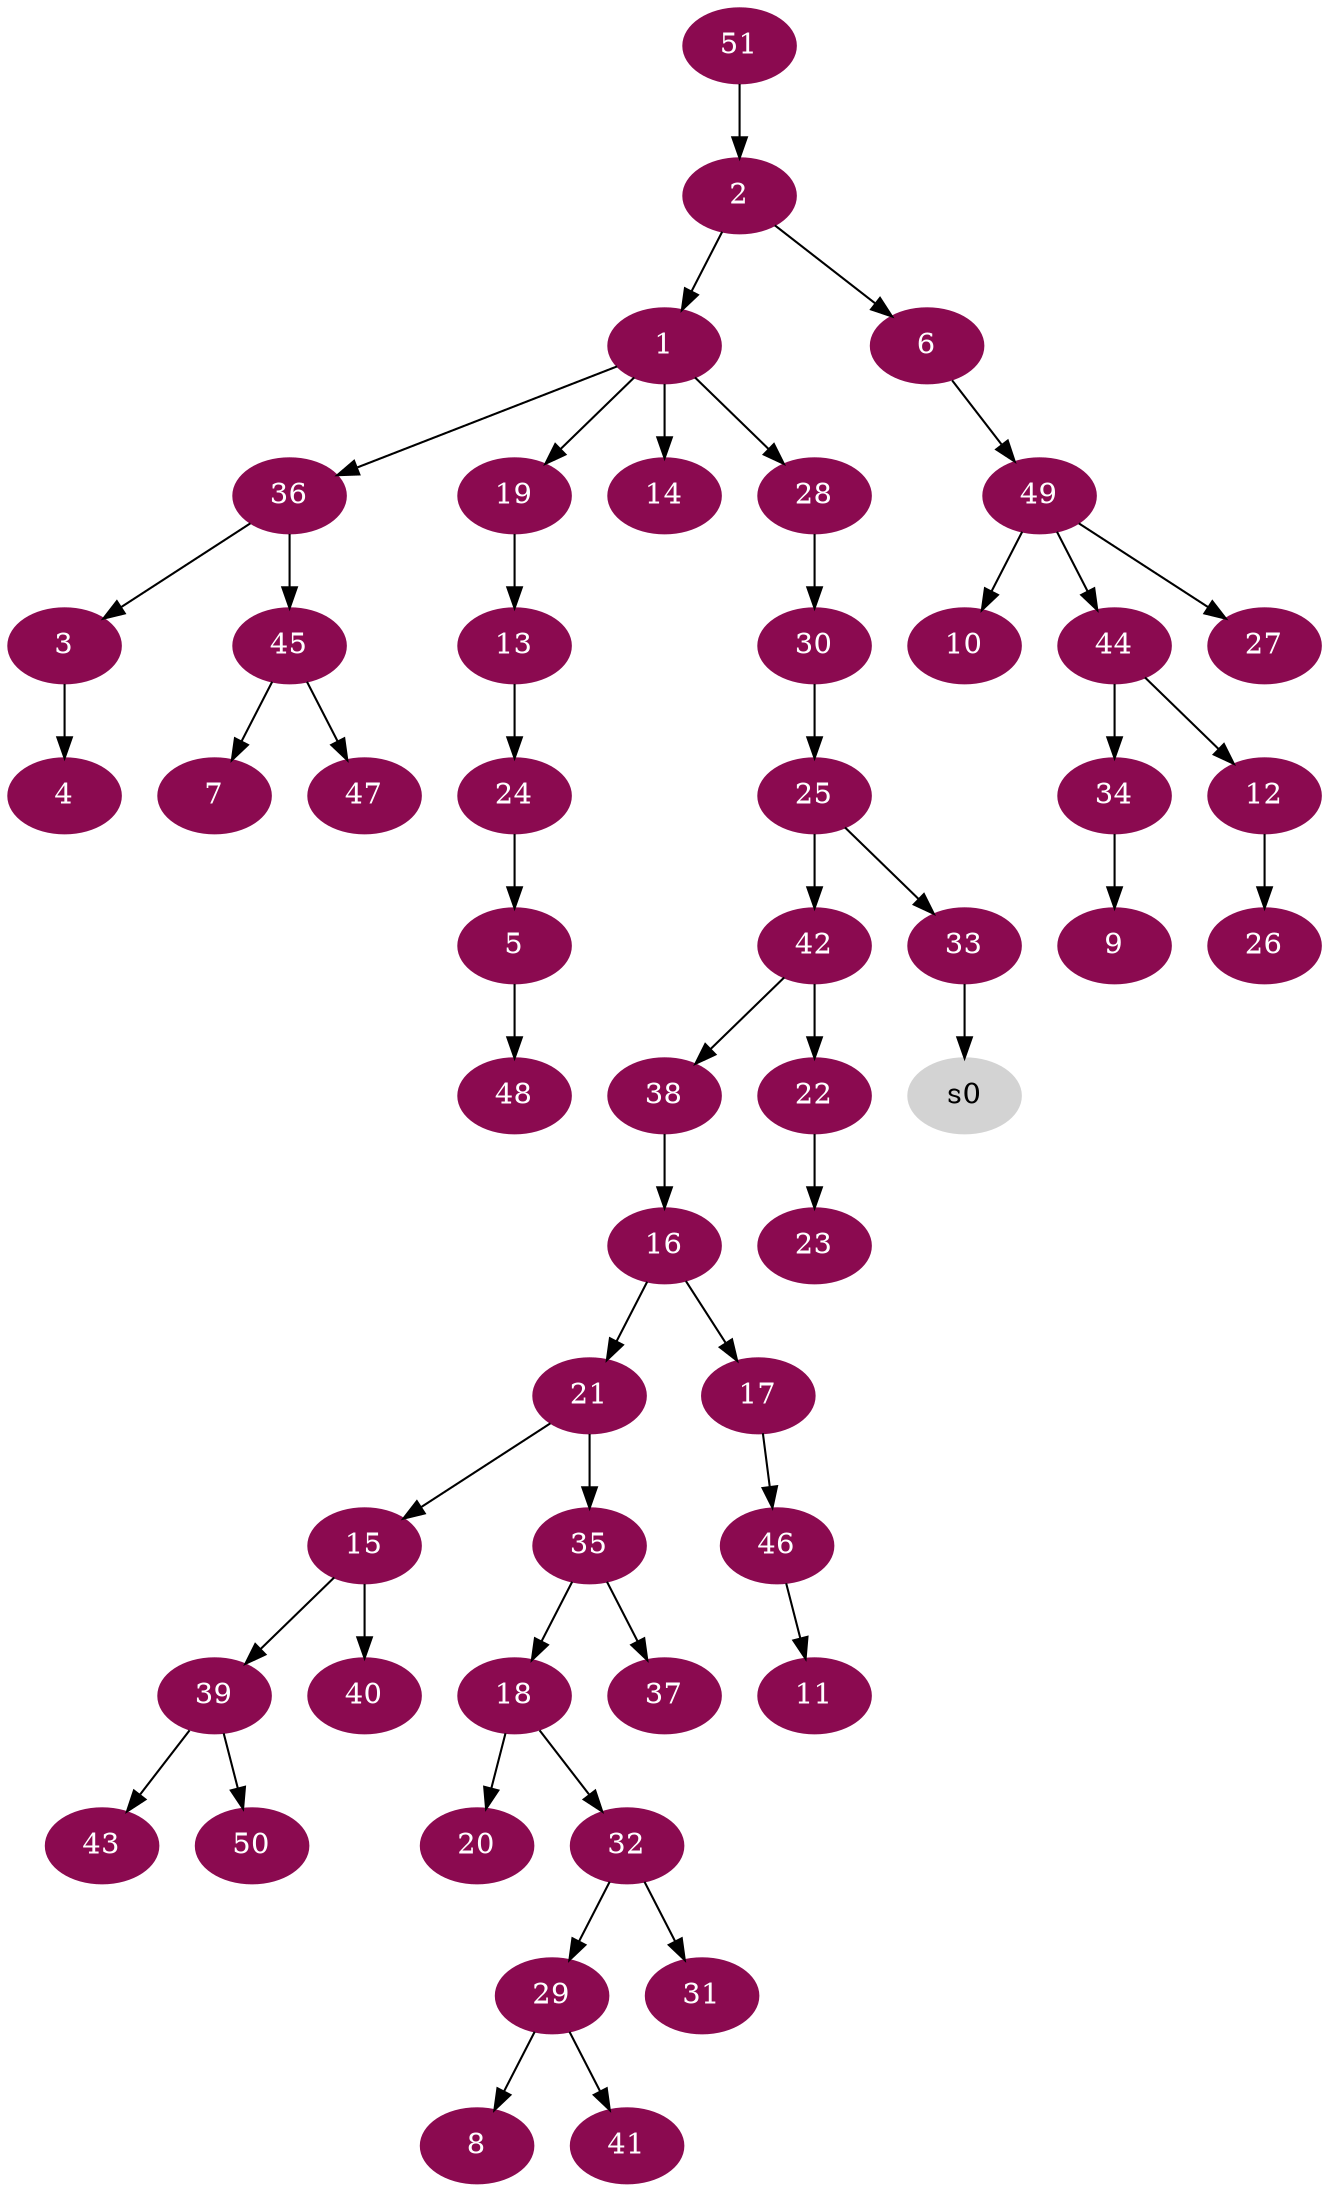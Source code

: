 digraph G {
node [color=deeppink4, style=filled, fontcolor=white];
2 -> 1;
51 -> 2;
36 -> 3;
3 -> 4;
24 -> 5;
2 -> 6;
45 -> 7;
29 -> 8;
34 -> 9;
49 -> 10;
46 -> 11;
44 -> 12;
19 -> 13;
1 -> 14;
21 -> 15;
38 -> 16;
16 -> 17;
35 -> 18;
1 -> 19;
18 -> 20;
16 -> 21;
42 -> 22;
22 -> 23;
13 -> 24;
30 -> 25;
12 -> 26;
49 -> 27;
1 -> 28;
32 -> 29;
28 -> 30;
32 -> 31;
18 -> 32;
25 -> 33;
44 -> 34;
21 -> 35;
1 -> 36;
35 -> 37;
42 -> 38;
15 -> 39;
15 -> 40;
29 -> 41;
25 -> 42;
39 -> 43;
49 -> 44;
36 -> 45;
17 -> 46;
45 -> 47;
5 -> 48;
6 -> 49;
39 -> 50;
node [color=lightgrey, style=filled, fontcolor=black];
33 -> s0;
}
